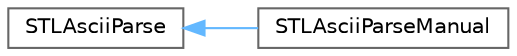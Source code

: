 digraph "Graphical Class Hierarchy"
{
 // LATEX_PDF_SIZE
  bgcolor="transparent";
  edge [fontname=Helvetica,fontsize=10,labelfontname=Helvetica,labelfontsize=10];
  node [fontname=Helvetica,fontsize=10,shape=box,height=0.2,width=0.4];
  rankdir="LR";
  Node0 [id="Node000000",label="STLAsciiParse",height=0.2,width=0.4,color="grey40", fillcolor="white", style="filled",URL="$classFoam_1_1Detail_1_1STLAsciiParse.html",tooltip="Internal class used when parsing STL ASCII format."];
  Node0 -> Node1 [id="edge5345_Node000000_Node000001",dir="back",color="steelblue1",style="solid",tooltip=" "];
  Node1 [id="Node000001",label="STLAsciiParseManual",height=0.2,width=0.4,color="grey40", fillcolor="white", style="filled",URL="$classFoam_1_1Detail_1_1STLAsciiParseManual.html",tooltip=" "];
}

